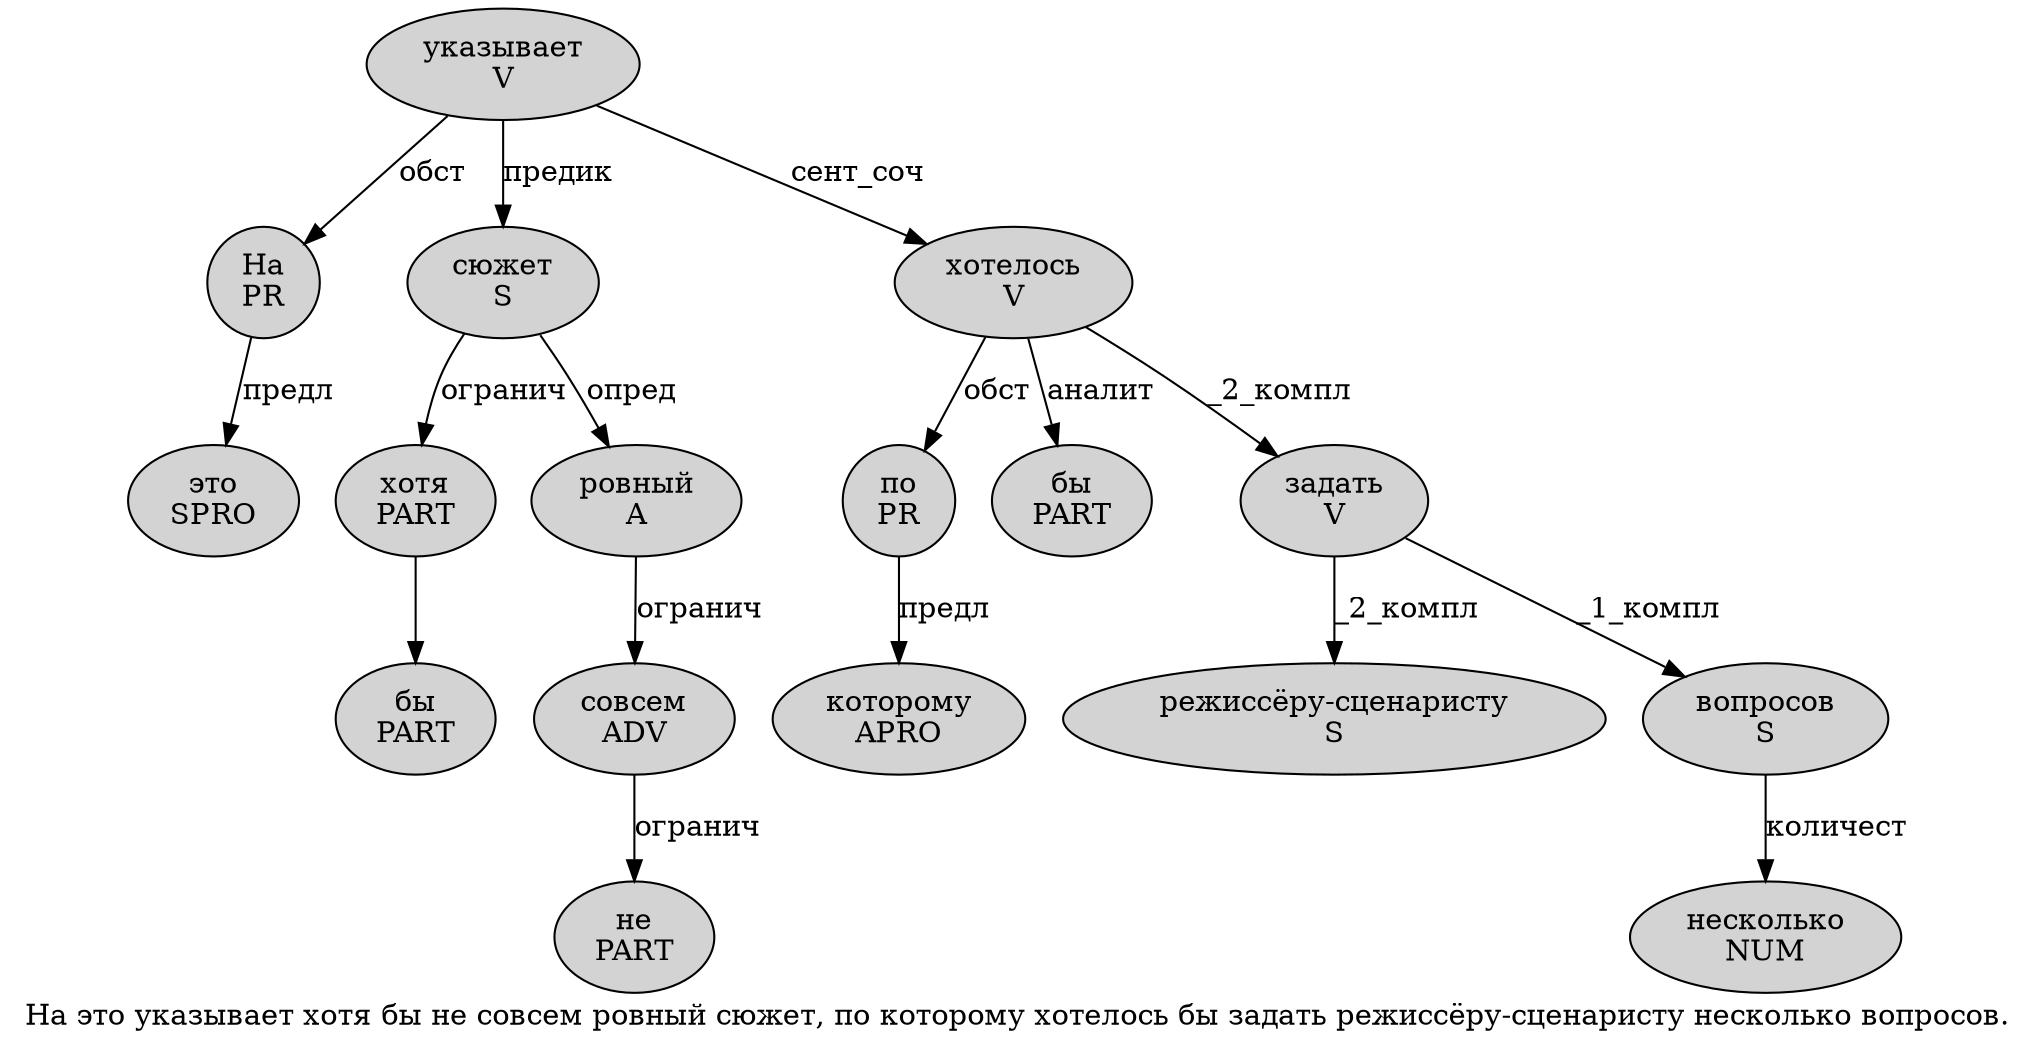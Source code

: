 digraph SENTENCE_195 {
	graph [label="На это указывает хотя бы не совсем ровный сюжет, по которому хотелось бы задать режиссёру-сценаристу несколько вопросов."]
	node [style=filled]
		0 [label="На
PR" color="" fillcolor=lightgray penwidth=1 shape=ellipse]
		1 [label="это
SPRO" color="" fillcolor=lightgray penwidth=1 shape=ellipse]
		2 [label="указывает
V" color="" fillcolor=lightgray penwidth=1 shape=ellipse]
		3 [label="хотя
PART" color="" fillcolor=lightgray penwidth=1 shape=ellipse]
		4 [label="бы
PART" color="" fillcolor=lightgray penwidth=1 shape=ellipse]
		5 [label="не
PART" color="" fillcolor=lightgray penwidth=1 shape=ellipse]
		6 [label="совсем
ADV" color="" fillcolor=lightgray penwidth=1 shape=ellipse]
		7 [label="ровный
A" color="" fillcolor=lightgray penwidth=1 shape=ellipse]
		8 [label="сюжет
S" color="" fillcolor=lightgray penwidth=1 shape=ellipse]
		10 [label="по
PR" color="" fillcolor=lightgray penwidth=1 shape=ellipse]
		11 [label="которому
APRO" color="" fillcolor=lightgray penwidth=1 shape=ellipse]
		12 [label="хотелось
V" color="" fillcolor=lightgray penwidth=1 shape=ellipse]
		13 [label="бы
PART" color="" fillcolor=lightgray penwidth=1 shape=ellipse]
		14 [label="задать
V" color="" fillcolor=lightgray penwidth=1 shape=ellipse]
		15 [label="режиссёру-сценаристу
S" color="" fillcolor=lightgray penwidth=1 shape=ellipse]
		16 [label="несколько
NUM" color="" fillcolor=lightgray penwidth=1 shape=ellipse]
		17 [label="вопросов
S" color="" fillcolor=lightgray penwidth=1 shape=ellipse]
			2 -> 0 [label="обст"]
			2 -> 8 [label="предик"]
			2 -> 12 [label="сент_соч"]
			14 -> 15 [label="_2_компл"]
			14 -> 17 [label="_1_компл"]
			12 -> 10 [label="обст"]
			12 -> 13 [label="аналит"]
			12 -> 14 [label="_2_компл"]
			0 -> 1 [label="предл"]
			8 -> 3 [label="огранич"]
			8 -> 7 [label="опред"]
			10 -> 11 [label="предл"]
			3 -> 4
			7 -> 6 [label="огранич"]
			17 -> 16 [label="количест"]
			6 -> 5 [label="огранич"]
}